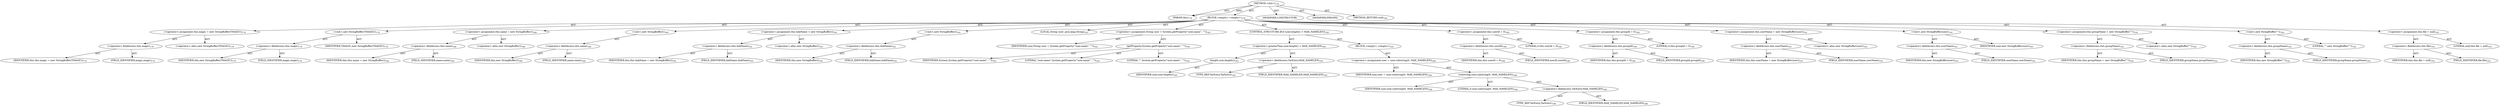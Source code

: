 digraph "&lt;init&gt;" {  
"111669149696" [label = <(METHOD,&lt;init&gt;)<SUB>178</SUB>> ]
"115964117021" [label = <(PARAM,this)<SUB>178</SUB>> ]
"25769803776" [label = <(BLOCK,&lt;empty&gt;,&lt;empty&gt;)<SUB>178</SUB>> ]
"30064771076" [label = <(&lt;operator&gt;.assignment,this.magic = new StringBuffer(TMAGIC))<SUB>179</SUB>> ]
"30064771077" [label = <(&lt;operator&gt;.fieldAccess,this.magic)<SUB>179</SUB>> ]
"68719476799" [label = <(IDENTIFIER,this,this.magic = new StringBuffer(TMAGIC))<SUB>179</SUB>> ]
"55834574848" [label = <(FIELD_IDENTIFIER,magic,magic)<SUB>179</SUB>> ]
"30064771078" [label = <(&lt;operator&gt;.alloc,new StringBuffer(TMAGIC))<SUB>179</SUB>> ]
"30064771079" [label = <(&lt;init&gt;,new StringBuffer(TMAGIC))<SUB>179</SUB>> ]
"30064771080" [label = <(&lt;operator&gt;.fieldAccess,this.magic)<SUB>179</SUB>> ]
"68719476844" [label = <(IDENTIFIER,this,new StringBuffer(TMAGIC))<SUB>179</SUB>> ]
"55834574849" [label = <(FIELD_IDENTIFIER,magic,magic)<SUB>179</SUB>> ]
"68719476845" [label = <(IDENTIFIER,TMAGIC,new StringBuffer(TMAGIC))<SUB>179</SUB>> ]
"30064771081" [label = <(&lt;operator&gt;.assignment,this.name = new StringBuffer())<SUB>180</SUB>> ]
"30064771082" [label = <(&lt;operator&gt;.fieldAccess,this.name)<SUB>180</SUB>> ]
"68719476800" [label = <(IDENTIFIER,this,this.name = new StringBuffer())<SUB>180</SUB>> ]
"55834574850" [label = <(FIELD_IDENTIFIER,name,name)<SUB>180</SUB>> ]
"30064771083" [label = <(&lt;operator&gt;.alloc,new StringBuffer())<SUB>180</SUB>> ]
"30064771084" [label = <(&lt;init&gt;,new StringBuffer())<SUB>180</SUB>> ]
"30064771085" [label = <(&lt;operator&gt;.fieldAccess,this.name)<SUB>180</SUB>> ]
"68719476846" [label = <(IDENTIFIER,this,new StringBuffer())<SUB>180</SUB>> ]
"55834574851" [label = <(FIELD_IDENTIFIER,name,name)<SUB>180</SUB>> ]
"30064771086" [label = <(&lt;operator&gt;.assignment,this.linkName = new StringBuffer())<SUB>181</SUB>> ]
"30064771087" [label = <(&lt;operator&gt;.fieldAccess,this.linkName)<SUB>181</SUB>> ]
"68719476801" [label = <(IDENTIFIER,this,this.linkName = new StringBuffer())<SUB>181</SUB>> ]
"55834574852" [label = <(FIELD_IDENTIFIER,linkName,linkName)<SUB>181</SUB>> ]
"30064771088" [label = <(&lt;operator&gt;.alloc,new StringBuffer())<SUB>181</SUB>> ]
"30064771089" [label = <(&lt;init&gt;,new StringBuffer())<SUB>181</SUB>> ]
"30064771090" [label = <(&lt;operator&gt;.fieldAccess,this.linkName)<SUB>181</SUB>> ]
"68719476847" [label = <(IDENTIFIER,this,new StringBuffer())<SUB>181</SUB>> ]
"55834574853" [label = <(FIELD_IDENTIFIER,linkName,linkName)<SUB>181</SUB>> ]
"94489280512" [label = <(LOCAL,String user: java.lang.String)<SUB>183</SUB>> ]
"30064771091" [label = <(&lt;operator&gt;.assignment,String user = System.getProperty(&quot;user.name&quot;, &quot;&quot;))<SUB>183</SUB>> ]
"68719476848" [label = <(IDENTIFIER,user,String user = System.getProperty(&quot;user.name&quot;, &quot;&quot;))<SUB>183</SUB>> ]
"30064771092" [label = <(getProperty,System.getProperty(&quot;user.name&quot;, &quot;&quot;))<SUB>183</SUB>> ]
"68719476849" [label = <(IDENTIFIER,System,System.getProperty(&quot;user.name&quot;, &quot;&quot;))<SUB>183</SUB>> ]
"90194313216" [label = <(LITERAL,&quot;user.name&quot;,System.getProperty(&quot;user.name&quot;, &quot;&quot;))<SUB>183</SUB>> ]
"90194313217" [label = <(LITERAL,&quot;&quot;,System.getProperty(&quot;user.name&quot;, &quot;&quot;))<SUB>183</SUB>> ]
"47244640256" [label = <(CONTROL_STRUCTURE,IF,if (user.length() &gt; MAX_NAMELEN))<SUB>185</SUB>> ]
"30064771093" [label = <(&lt;operator&gt;.greaterThan,user.length() &gt; MAX_NAMELEN)<SUB>185</SUB>> ]
"30064771094" [label = <(length,user.length())<SUB>185</SUB>> ]
"68719476850" [label = <(IDENTIFIER,user,user.length())<SUB>185</SUB>> ]
"30064771095" [label = <(&lt;operator&gt;.fieldAccess,TarEntry.MAX_NAMELEN)<SUB>185</SUB>> ]
"180388626432" [label = <(TYPE_REF,TarEntry,TarEntry)<SUB>185</SUB>> ]
"55834574854" [label = <(FIELD_IDENTIFIER,MAX_NAMELEN,MAX_NAMELEN)<SUB>185</SUB>> ]
"25769803777" [label = <(BLOCK,&lt;empty&gt;,&lt;empty&gt;)<SUB>185</SUB>> ]
"30064771096" [label = <(&lt;operator&gt;.assignment,user = user.substring(0, MAX_NAMELEN))<SUB>186</SUB>> ]
"68719476851" [label = <(IDENTIFIER,user,user = user.substring(0, MAX_NAMELEN))<SUB>186</SUB>> ]
"30064771097" [label = <(substring,user.substring(0, MAX_NAMELEN))<SUB>186</SUB>> ]
"68719476852" [label = <(IDENTIFIER,user,user.substring(0, MAX_NAMELEN))<SUB>186</SUB>> ]
"90194313218" [label = <(LITERAL,0,user.substring(0, MAX_NAMELEN))<SUB>186</SUB>> ]
"30064771098" [label = <(&lt;operator&gt;.fieldAccess,TarEntry.MAX_NAMELEN)<SUB>186</SUB>> ]
"180388626433" [label = <(TYPE_REF,TarEntry,TarEntry)<SUB>186</SUB>> ]
"55834574855" [label = <(FIELD_IDENTIFIER,MAX_NAMELEN,MAX_NAMELEN)<SUB>186</SUB>> ]
"30064771099" [label = <(&lt;operator&gt;.assignment,this.userId = 0)<SUB>189</SUB>> ]
"30064771100" [label = <(&lt;operator&gt;.fieldAccess,this.userId)<SUB>189</SUB>> ]
"68719476802" [label = <(IDENTIFIER,this,this.userId = 0)<SUB>189</SUB>> ]
"55834574856" [label = <(FIELD_IDENTIFIER,userId,userId)<SUB>189</SUB>> ]
"90194313219" [label = <(LITERAL,0,this.userId = 0)<SUB>189</SUB>> ]
"30064771101" [label = <(&lt;operator&gt;.assignment,this.groupId = 0)<SUB>190</SUB>> ]
"30064771102" [label = <(&lt;operator&gt;.fieldAccess,this.groupId)<SUB>190</SUB>> ]
"68719476803" [label = <(IDENTIFIER,this,this.groupId = 0)<SUB>190</SUB>> ]
"55834574857" [label = <(FIELD_IDENTIFIER,groupId,groupId)<SUB>190</SUB>> ]
"90194313220" [label = <(LITERAL,0,this.groupId = 0)<SUB>190</SUB>> ]
"30064771103" [label = <(&lt;operator&gt;.assignment,this.userName = new StringBuffer(user))<SUB>191</SUB>> ]
"30064771104" [label = <(&lt;operator&gt;.fieldAccess,this.userName)<SUB>191</SUB>> ]
"68719476804" [label = <(IDENTIFIER,this,this.userName = new StringBuffer(user))<SUB>191</SUB>> ]
"55834574858" [label = <(FIELD_IDENTIFIER,userName,userName)<SUB>191</SUB>> ]
"30064771105" [label = <(&lt;operator&gt;.alloc,new StringBuffer(user))<SUB>191</SUB>> ]
"30064771106" [label = <(&lt;init&gt;,new StringBuffer(user))<SUB>191</SUB>> ]
"30064771107" [label = <(&lt;operator&gt;.fieldAccess,this.userName)<SUB>191</SUB>> ]
"68719476853" [label = <(IDENTIFIER,this,new StringBuffer(user))<SUB>191</SUB>> ]
"55834574859" [label = <(FIELD_IDENTIFIER,userName,userName)<SUB>191</SUB>> ]
"68719476854" [label = <(IDENTIFIER,user,new StringBuffer(user))<SUB>191</SUB>> ]
"30064771108" [label = <(&lt;operator&gt;.assignment,this.groupName = new StringBuffer(&quot;&quot;))<SUB>192</SUB>> ]
"30064771109" [label = <(&lt;operator&gt;.fieldAccess,this.groupName)<SUB>192</SUB>> ]
"68719476805" [label = <(IDENTIFIER,this,this.groupName = new StringBuffer(&quot;&quot;))<SUB>192</SUB>> ]
"55834574860" [label = <(FIELD_IDENTIFIER,groupName,groupName)<SUB>192</SUB>> ]
"30064771110" [label = <(&lt;operator&gt;.alloc,new StringBuffer(&quot;&quot;))<SUB>192</SUB>> ]
"30064771111" [label = <(&lt;init&gt;,new StringBuffer(&quot;&quot;))<SUB>192</SUB>> ]
"30064771112" [label = <(&lt;operator&gt;.fieldAccess,this.groupName)<SUB>192</SUB>> ]
"68719476855" [label = <(IDENTIFIER,this,new StringBuffer(&quot;&quot;))<SUB>192</SUB>> ]
"55834574861" [label = <(FIELD_IDENTIFIER,groupName,groupName)<SUB>192</SUB>> ]
"90194313221" [label = <(LITERAL,&quot;&quot;,new StringBuffer(&quot;&quot;))<SUB>192</SUB>> ]
"30064771113" [label = <(&lt;operator&gt;.assignment,this.file = null)<SUB>193</SUB>> ]
"30064771114" [label = <(&lt;operator&gt;.fieldAccess,this.file)<SUB>193</SUB>> ]
"68719476806" [label = <(IDENTIFIER,this,this.file = null)<SUB>193</SUB>> ]
"55834574862" [label = <(FIELD_IDENTIFIER,file,file)<SUB>193</SUB>> ]
"90194313222" [label = <(LITERAL,null,this.file = null)<SUB>193</SUB>> ]
"133143986199" [label = <(MODIFIER,CONSTRUCTOR)> ]
"133143986200" [label = <(MODIFIER,PRIVATE)> ]
"128849018880" [label = <(METHOD_RETURN,void)<SUB>194</SUB>> ]
  "111669149696" -> "115964117021"  [ label = "AST: "] 
  "111669149696" -> "25769803776"  [ label = "AST: "] 
  "111669149696" -> "133143986199"  [ label = "AST: "] 
  "111669149696" -> "133143986200"  [ label = "AST: "] 
  "111669149696" -> "128849018880"  [ label = "AST: "] 
  "25769803776" -> "30064771076"  [ label = "AST: "] 
  "25769803776" -> "30064771079"  [ label = "AST: "] 
  "25769803776" -> "30064771081"  [ label = "AST: "] 
  "25769803776" -> "30064771084"  [ label = "AST: "] 
  "25769803776" -> "30064771086"  [ label = "AST: "] 
  "25769803776" -> "30064771089"  [ label = "AST: "] 
  "25769803776" -> "94489280512"  [ label = "AST: "] 
  "25769803776" -> "30064771091"  [ label = "AST: "] 
  "25769803776" -> "47244640256"  [ label = "AST: "] 
  "25769803776" -> "30064771099"  [ label = "AST: "] 
  "25769803776" -> "30064771101"  [ label = "AST: "] 
  "25769803776" -> "30064771103"  [ label = "AST: "] 
  "25769803776" -> "30064771106"  [ label = "AST: "] 
  "25769803776" -> "30064771108"  [ label = "AST: "] 
  "25769803776" -> "30064771111"  [ label = "AST: "] 
  "25769803776" -> "30064771113"  [ label = "AST: "] 
  "30064771076" -> "30064771077"  [ label = "AST: "] 
  "30064771076" -> "30064771078"  [ label = "AST: "] 
  "30064771077" -> "68719476799"  [ label = "AST: "] 
  "30064771077" -> "55834574848"  [ label = "AST: "] 
  "30064771079" -> "30064771080"  [ label = "AST: "] 
  "30064771079" -> "68719476845"  [ label = "AST: "] 
  "30064771080" -> "68719476844"  [ label = "AST: "] 
  "30064771080" -> "55834574849"  [ label = "AST: "] 
  "30064771081" -> "30064771082"  [ label = "AST: "] 
  "30064771081" -> "30064771083"  [ label = "AST: "] 
  "30064771082" -> "68719476800"  [ label = "AST: "] 
  "30064771082" -> "55834574850"  [ label = "AST: "] 
  "30064771084" -> "30064771085"  [ label = "AST: "] 
  "30064771085" -> "68719476846"  [ label = "AST: "] 
  "30064771085" -> "55834574851"  [ label = "AST: "] 
  "30064771086" -> "30064771087"  [ label = "AST: "] 
  "30064771086" -> "30064771088"  [ label = "AST: "] 
  "30064771087" -> "68719476801"  [ label = "AST: "] 
  "30064771087" -> "55834574852"  [ label = "AST: "] 
  "30064771089" -> "30064771090"  [ label = "AST: "] 
  "30064771090" -> "68719476847"  [ label = "AST: "] 
  "30064771090" -> "55834574853"  [ label = "AST: "] 
  "30064771091" -> "68719476848"  [ label = "AST: "] 
  "30064771091" -> "30064771092"  [ label = "AST: "] 
  "30064771092" -> "68719476849"  [ label = "AST: "] 
  "30064771092" -> "90194313216"  [ label = "AST: "] 
  "30064771092" -> "90194313217"  [ label = "AST: "] 
  "47244640256" -> "30064771093"  [ label = "AST: "] 
  "47244640256" -> "25769803777"  [ label = "AST: "] 
  "30064771093" -> "30064771094"  [ label = "AST: "] 
  "30064771093" -> "30064771095"  [ label = "AST: "] 
  "30064771094" -> "68719476850"  [ label = "AST: "] 
  "30064771095" -> "180388626432"  [ label = "AST: "] 
  "30064771095" -> "55834574854"  [ label = "AST: "] 
  "25769803777" -> "30064771096"  [ label = "AST: "] 
  "30064771096" -> "68719476851"  [ label = "AST: "] 
  "30064771096" -> "30064771097"  [ label = "AST: "] 
  "30064771097" -> "68719476852"  [ label = "AST: "] 
  "30064771097" -> "90194313218"  [ label = "AST: "] 
  "30064771097" -> "30064771098"  [ label = "AST: "] 
  "30064771098" -> "180388626433"  [ label = "AST: "] 
  "30064771098" -> "55834574855"  [ label = "AST: "] 
  "30064771099" -> "30064771100"  [ label = "AST: "] 
  "30064771099" -> "90194313219"  [ label = "AST: "] 
  "30064771100" -> "68719476802"  [ label = "AST: "] 
  "30064771100" -> "55834574856"  [ label = "AST: "] 
  "30064771101" -> "30064771102"  [ label = "AST: "] 
  "30064771101" -> "90194313220"  [ label = "AST: "] 
  "30064771102" -> "68719476803"  [ label = "AST: "] 
  "30064771102" -> "55834574857"  [ label = "AST: "] 
  "30064771103" -> "30064771104"  [ label = "AST: "] 
  "30064771103" -> "30064771105"  [ label = "AST: "] 
  "30064771104" -> "68719476804"  [ label = "AST: "] 
  "30064771104" -> "55834574858"  [ label = "AST: "] 
  "30064771106" -> "30064771107"  [ label = "AST: "] 
  "30064771106" -> "68719476854"  [ label = "AST: "] 
  "30064771107" -> "68719476853"  [ label = "AST: "] 
  "30064771107" -> "55834574859"  [ label = "AST: "] 
  "30064771108" -> "30064771109"  [ label = "AST: "] 
  "30064771108" -> "30064771110"  [ label = "AST: "] 
  "30064771109" -> "68719476805"  [ label = "AST: "] 
  "30064771109" -> "55834574860"  [ label = "AST: "] 
  "30064771111" -> "30064771112"  [ label = "AST: "] 
  "30064771111" -> "90194313221"  [ label = "AST: "] 
  "30064771112" -> "68719476855"  [ label = "AST: "] 
  "30064771112" -> "55834574861"  [ label = "AST: "] 
  "30064771113" -> "30064771114"  [ label = "AST: "] 
  "30064771113" -> "90194313222"  [ label = "AST: "] 
  "30064771114" -> "68719476806"  [ label = "AST: "] 
  "30064771114" -> "55834574862"  [ label = "AST: "] 
  "111669149696" -> "115964117021"  [ label = "DDG: "] 
}
